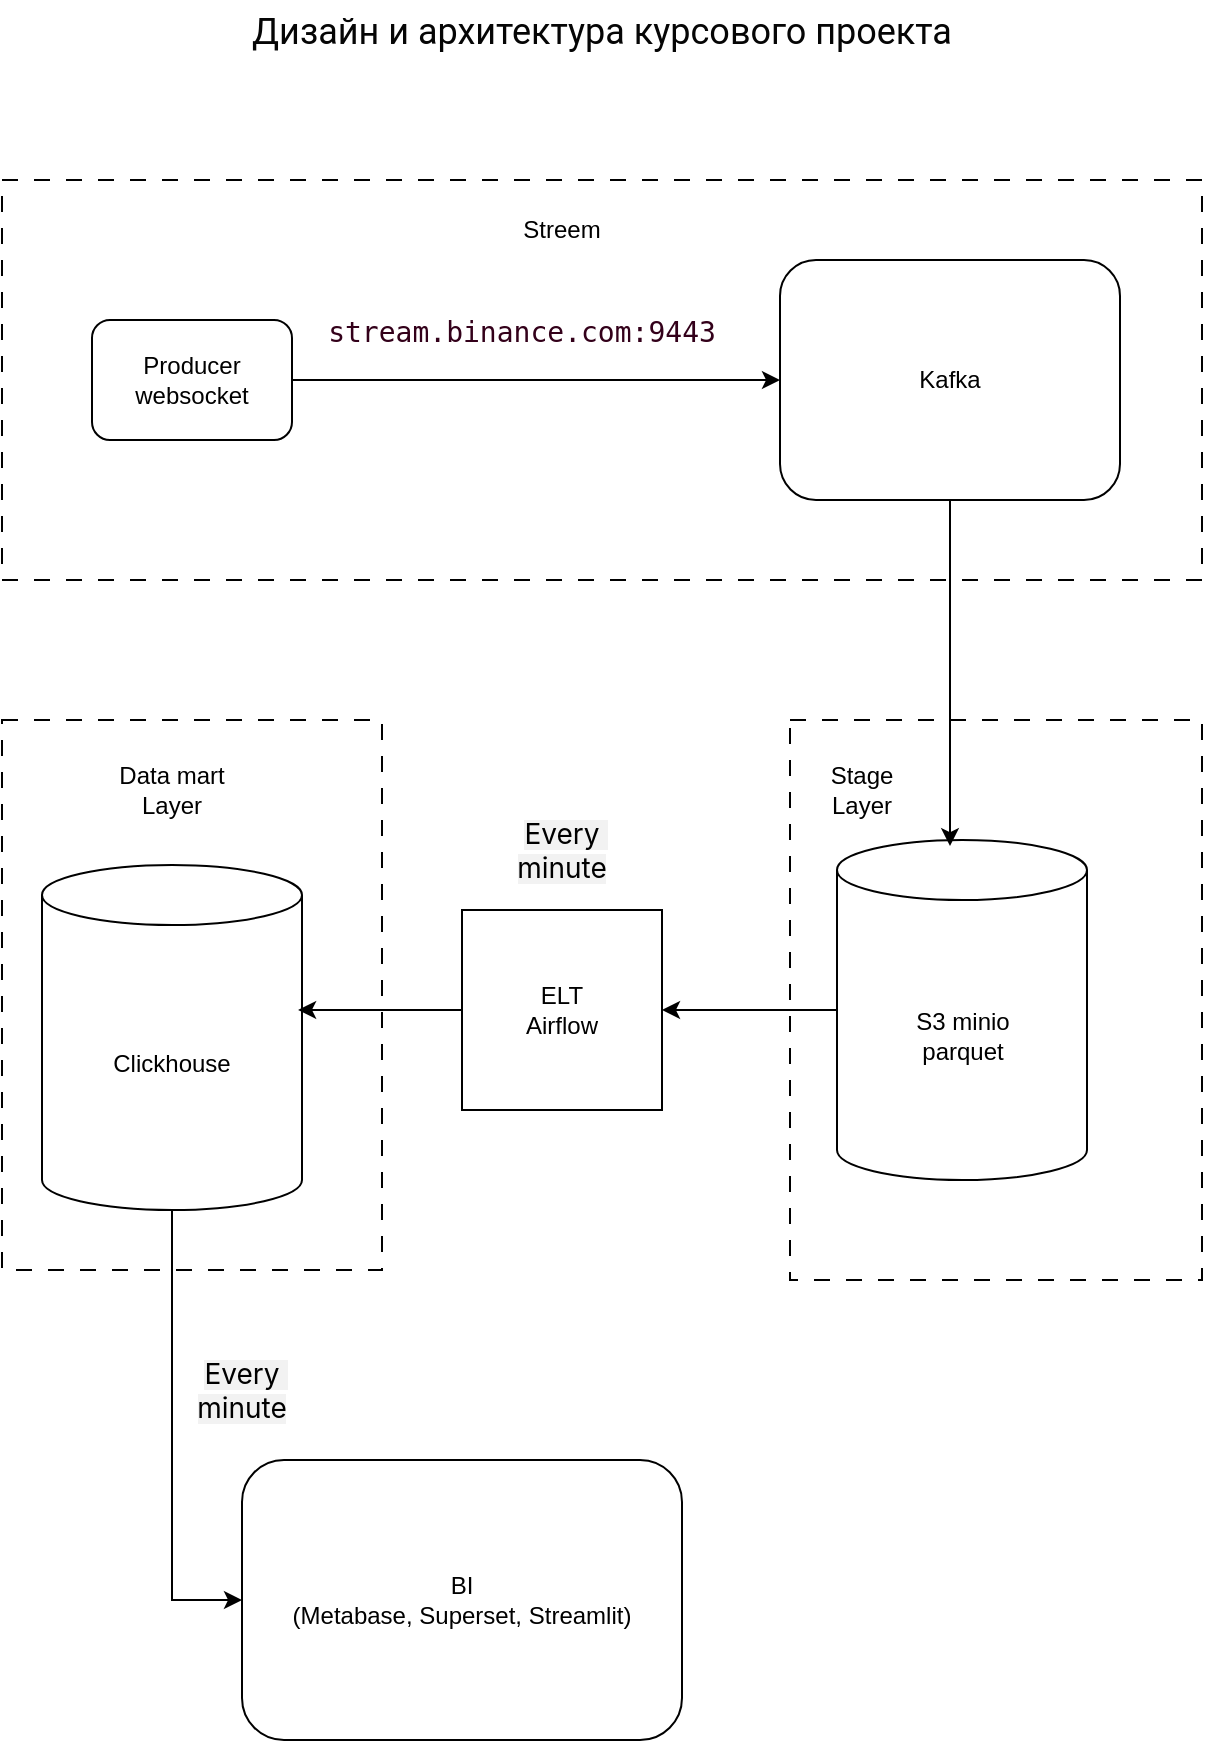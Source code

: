 <mxfile version="26.2.15">
  <diagram name="Страница — 1" id="x9U70hYu5tNN51U9HGru">
    <mxGraphModel dx="2066" dy="1195" grid="1" gridSize="10" guides="1" tooltips="1" connect="1" arrows="1" fold="1" page="1" pageScale="1" pageWidth="827" pageHeight="1169" math="0" shadow="0">
      <root>
        <mxCell id="0" />
        <mxCell id="1" parent="0" />
        <mxCell id="XIXhQvEFovdF97oVQOTi-38" value="" style="rounded=0;whiteSpace=wrap;html=1;dashed=1;dashPattern=8 8;" vertex="1" parent="1">
          <mxGeometry x="80" y="410" width="190" height="275" as="geometry" />
        </mxCell>
        <mxCell id="XIXhQvEFovdF97oVQOTi-29" value="" style="rounded=0;whiteSpace=wrap;html=1;dashed=1;dashPattern=8 8;" vertex="1" parent="1">
          <mxGeometry x="80" y="140" width="600" height="200" as="geometry" />
        </mxCell>
        <mxCell id="XIXhQvEFovdF97oVQOTi-27" value="" style="rounded=0;whiteSpace=wrap;html=1;dashed=1;dashPattern=8 8;" vertex="1" parent="1">
          <mxGeometry x="474" y="410" width="206" height="280" as="geometry" />
        </mxCell>
        <mxCell id="XIXhQvEFovdF97oVQOTi-22" style="edgeStyle=orthogonalEdgeStyle;rounded=0;orthogonalLoop=1;jettySize=auto;html=1;" edge="1" parent="1" source="XIXhQvEFovdF97oVQOTi-1" target="XIXhQvEFovdF97oVQOTi-12">
          <mxGeometry relative="1" as="geometry" />
        </mxCell>
        <mxCell id="XIXhQvEFovdF97oVQOTi-1" value="S3 minio&lt;div&gt;parquet&lt;/div&gt;" style="shape=cylinder3;whiteSpace=wrap;html=1;boundedLbl=1;backgroundOutline=1;size=15;" vertex="1" parent="1">
          <mxGeometry x="497.5" y="470" width="125" height="170" as="geometry" />
        </mxCell>
        <mxCell id="XIXhQvEFovdF97oVQOTi-46" style="edgeStyle=orthogonalEdgeStyle;rounded=0;orthogonalLoop=1;jettySize=auto;html=1;entryX=0;entryY=0.5;entryDx=0;entryDy=0;" edge="1" parent="1" source="XIXhQvEFovdF97oVQOTi-2" target="XIXhQvEFovdF97oVQOTi-31">
          <mxGeometry relative="1" as="geometry" />
        </mxCell>
        <UserObject label="Producer&lt;div&gt;websocket&lt;/div&gt;" id="XIXhQvEFovdF97oVQOTi-2">
          <mxCell style="rounded=1;whiteSpace=wrap;html=1;" vertex="1" parent="1">
            <mxGeometry x="125" y="210" width="100" height="60" as="geometry" />
          </mxCell>
        </UserObject>
        <mxCell id="XIXhQvEFovdF97oVQOTi-12" value="ELT&lt;div&gt;Airflow&lt;/div&gt;" style="whiteSpace=wrap;html=1;aspect=fixed;" vertex="1" parent="1">
          <mxGeometry x="310" y="505" width="100" height="100" as="geometry" />
        </mxCell>
        <mxCell id="XIXhQvEFovdF97oVQOTi-53" style="edgeStyle=orthogonalEdgeStyle;rounded=0;orthogonalLoop=1;jettySize=auto;html=1;entryX=0;entryY=0.5;entryDx=0;entryDy=0;" edge="1" parent="1" source="XIXhQvEFovdF97oVQOTi-13" target="XIXhQvEFovdF97oVQOTi-52">
          <mxGeometry relative="1" as="geometry" />
        </mxCell>
        <mxCell id="XIXhQvEFovdF97oVQOTi-13" value="Clickhouse" style="shape=cylinder3;whiteSpace=wrap;html=1;boundedLbl=1;backgroundOutline=1;size=15;" vertex="1" parent="1">
          <mxGeometry x="100" y="482.5" width="130" height="172.5" as="geometry" />
        </mxCell>
        <mxCell id="XIXhQvEFovdF97oVQOTi-24" value="&lt;span style=&quot;color: rgb(5, 5, 5); font-family: Roboto, sans-serif; font-size: 18px; text-align: start;&quot;&gt;Дизайн и архитектура курсового проекта&lt;/span&gt;" style="text;html=1;align=center;verticalAlign=middle;whiteSpace=wrap;rounded=0;" vertex="1" parent="1">
          <mxGeometry x="150" y="50" width="460" height="30" as="geometry" />
        </mxCell>
        <mxCell id="XIXhQvEFovdF97oVQOTi-28" value="Stage Layer" style="text;html=1;align=center;verticalAlign=middle;whiteSpace=wrap;rounded=0;" vertex="1" parent="1">
          <mxGeometry x="480" y="430" width="60" height="30" as="geometry" />
        </mxCell>
        <mxCell id="XIXhQvEFovdF97oVQOTi-30" value="Streem" style="text;html=1;align=center;verticalAlign=middle;whiteSpace=wrap;rounded=0;" vertex="1" parent="1">
          <mxGeometry x="330" y="150" width="60" height="30" as="geometry" />
        </mxCell>
        <mxCell id="XIXhQvEFovdF97oVQOTi-31" value="Kafka" style="rounded=1;whiteSpace=wrap;html=1;" vertex="1" parent="1">
          <mxGeometry x="469" y="180" width="170" height="120" as="geometry" />
        </mxCell>
        <mxCell id="XIXhQvEFovdF97oVQOTi-36" style="edgeStyle=orthogonalEdgeStyle;rounded=0;orthogonalLoop=1;jettySize=auto;html=1;exitX=0;exitY=0.5;exitDx=0;exitDy=0;entryX=0.985;entryY=0.42;entryDx=0;entryDy=0;entryPerimeter=0;" edge="1" parent="1" source="XIXhQvEFovdF97oVQOTi-12" target="XIXhQvEFovdF97oVQOTi-13">
          <mxGeometry relative="1" as="geometry" />
        </mxCell>
        <mxCell id="XIXhQvEFovdF97oVQOTi-39" value="Data mart Layer" style="text;html=1;align=center;verticalAlign=middle;whiteSpace=wrap;rounded=0;" vertex="1" parent="1">
          <mxGeometry x="130" y="430" width="70" height="30" as="geometry" />
        </mxCell>
        <mxCell id="XIXhQvEFovdF97oVQOTi-41" value="&lt;div style=&quot;font-family: &amp;quot;Droid Sans Mono&amp;quot;, &amp;quot;monospace&amp;quot;, monospace; font-size: 14px; line-height: 19px; white-space: pre;&quot;&gt;&lt;span style=&quot;&quot;&gt;stream.binance.com:9443&lt;/span&gt;&lt;/div&gt;&lt;div style=&quot;font-family: &amp;quot;Droid Sans Mono&amp;quot;, &amp;quot;monospace&amp;quot;, monospace; font-size: 14px; line-height: 19px; white-space: pre;&quot;&gt;&lt;span style=&quot;&quot;&gt;&lt;br&gt;&lt;/span&gt;&lt;/div&gt;" style="text;html=1;align=center;verticalAlign=middle;whiteSpace=wrap;rounded=0;fontColor=#33001A;" vertex="1" parent="1">
          <mxGeometry x="310" y="210" width="60" height="30" as="geometry" />
        </mxCell>
        <mxCell id="XIXhQvEFovdF97oVQOTi-43" value="&lt;span style=&quot;font-family: &amp;quot;YS Text&amp;quot;, -apple-system, BlinkMacSystemFont, Arial, Helvetica, &amp;quot;Arial Unicode MS&amp;quot;, sans-serif; text-align: start; white-space-collapse: preserve; background-color: rgba(0, 0, 0, 0.05);&quot;&gt;&lt;font style=&quot;font-size: 14px;&quot;&gt;Every minute&lt;/font&gt;&lt;/span&gt;" style="text;html=1;align=center;verticalAlign=middle;whiteSpace=wrap;rounded=0;" vertex="1" parent="1">
          <mxGeometry x="330" y="460" width="60" height="30" as="geometry" />
        </mxCell>
        <mxCell id="XIXhQvEFovdF97oVQOTi-44" value="&lt;span style=&quot;font-family: &amp;quot;YS Text&amp;quot;, -apple-system, BlinkMacSystemFont, Arial, Helvetica, &amp;quot;Arial Unicode MS&amp;quot;, sans-serif; text-align: start; white-space-collapse: preserve; background-color: rgba(0, 0, 0, 0.05);&quot;&gt;&lt;font style=&quot;font-size: 14px;&quot;&gt;Every minute&lt;/font&gt;&lt;/span&gt;" style="text;html=1;align=center;verticalAlign=middle;whiteSpace=wrap;rounded=0;" vertex="1" parent="1">
          <mxGeometry x="170" y="730" width="60" height="30" as="geometry" />
        </mxCell>
        <mxCell id="XIXhQvEFovdF97oVQOTi-51" style="edgeStyle=orthogonalEdgeStyle;rounded=0;orthogonalLoop=1;jettySize=auto;html=1;entryX=0.452;entryY=0.018;entryDx=0;entryDy=0;entryPerimeter=0;" edge="1" parent="1" source="XIXhQvEFovdF97oVQOTi-31" target="XIXhQvEFovdF97oVQOTi-1">
          <mxGeometry relative="1" as="geometry" />
        </mxCell>
        <mxCell id="XIXhQvEFovdF97oVQOTi-52" value="BI&lt;div&gt;(Metabase,&amp;nbsp;&lt;span style=&quot;background-color: transparent; color: light-dark(rgb(0, 0, 0), rgb(255, 255, 255));&quot;&gt;Superset,&amp;nbsp;&lt;/span&gt;&lt;span style=&quot;background-color: transparent; color: light-dark(rgb(0, 0, 0), rgb(255, 255, 255));&quot;&gt;Streamlit)&lt;/span&gt;&lt;/div&gt;" style="rounded=1;whiteSpace=wrap;html=1;" vertex="1" parent="1">
          <mxGeometry x="200" y="780" width="220" height="140" as="geometry" />
        </mxCell>
      </root>
    </mxGraphModel>
  </diagram>
</mxfile>
